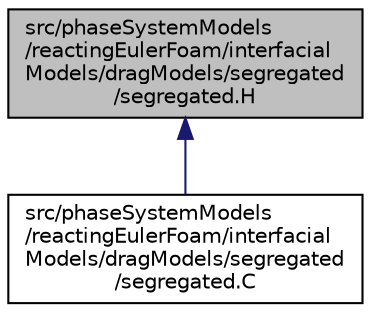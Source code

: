 digraph "src/phaseSystemModels/reactingEulerFoam/interfacialModels/dragModels/segregated/segregated.H"
{
  bgcolor="transparent";
  edge [fontname="Helvetica",fontsize="10",labelfontname="Helvetica",labelfontsize="10"];
  node [fontname="Helvetica",fontsize="10",shape=record];
  Node1 [label="src/phaseSystemModels\l/reactingEulerFoam/interfacial\lModels/dragModels/segregated\l/segregated.H",height=0.2,width=0.4,color="black", fillcolor="grey75", style="filled" fontcolor="black"];
  Node1 -> Node2 [dir="back",color="midnightblue",fontsize="10",style="solid",fontname="Helvetica"];
  Node2 [label="src/phaseSystemModels\l/reactingEulerFoam/interfacial\lModels/dragModels/segregated\l/segregated.C",height=0.2,width=0.4,color="black",URL="$src_2phaseSystemModels_2reactingEulerFoam_2interfacialModels_2dragModels_2segregated_2segregated_8C.html"];
}
